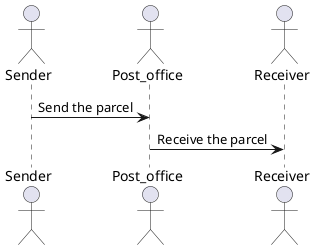 @startuml
actor       Sender       as Sender
actor       Post_office       as Post_office
actor       Receiver       as Receiver
Sender -> Post_office: Send the parcel
Receiver <- Post_office: Receive the parcel
@enduml